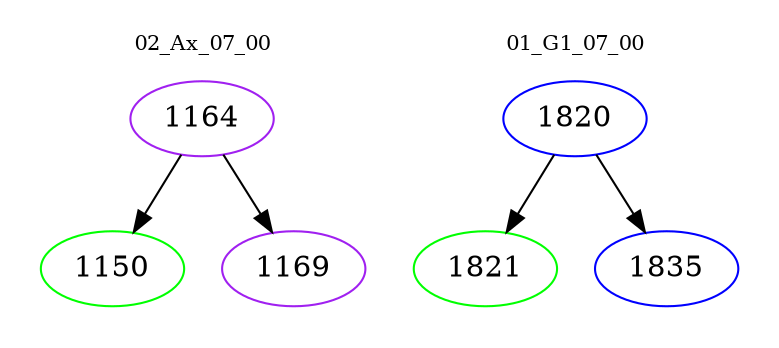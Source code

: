 digraph{
subgraph cluster_0 {
color = white
label = "02_Ax_07_00";
fontsize=10;
T0_1164 [label="1164", color="purple"]
T0_1164 -> T0_1150 [color="black"]
T0_1150 [label="1150", color="green"]
T0_1164 -> T0_1169 [color="black"]
T0_1169 [label="1169", color="purple"]
}
subgraph cluster_1 {
color = white
label = "01_G1_07_00";
fontsize=10;
T1_1820 [label="1820", color="blue"]
T1_1820 -> T1_1821 [color="black"]
T1_1821 [label="1821", color="green"]
T1_1820 -> T1_1835 [color="black"]
T1_1835 [label="1835", color="blue"]
}
}
